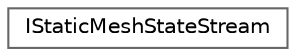 digraph "Graphical Class Hierarchy"
{
 // INTERACTIVE_SVG=YES
 // LATEX_PDF_SIZE
  bgcolor="transparent";
  edge [fontname=Helvetica,fontsize=10,labelfontname=Helvetica,labelfontsize=10];
  node [fontname=Helvetica,fontsize=10,shape=box,height=0.2,width=0.4];
  rankdir="LR";
  Node0 [id="Node000000",label="IStaticMeshStateStream",height=0.2,width=0.4,color="grey40", fillcolor="white", style="filled",URL="$d2/dfa/classIStaticMeshStateStream.html",tooltip=" "];
}
